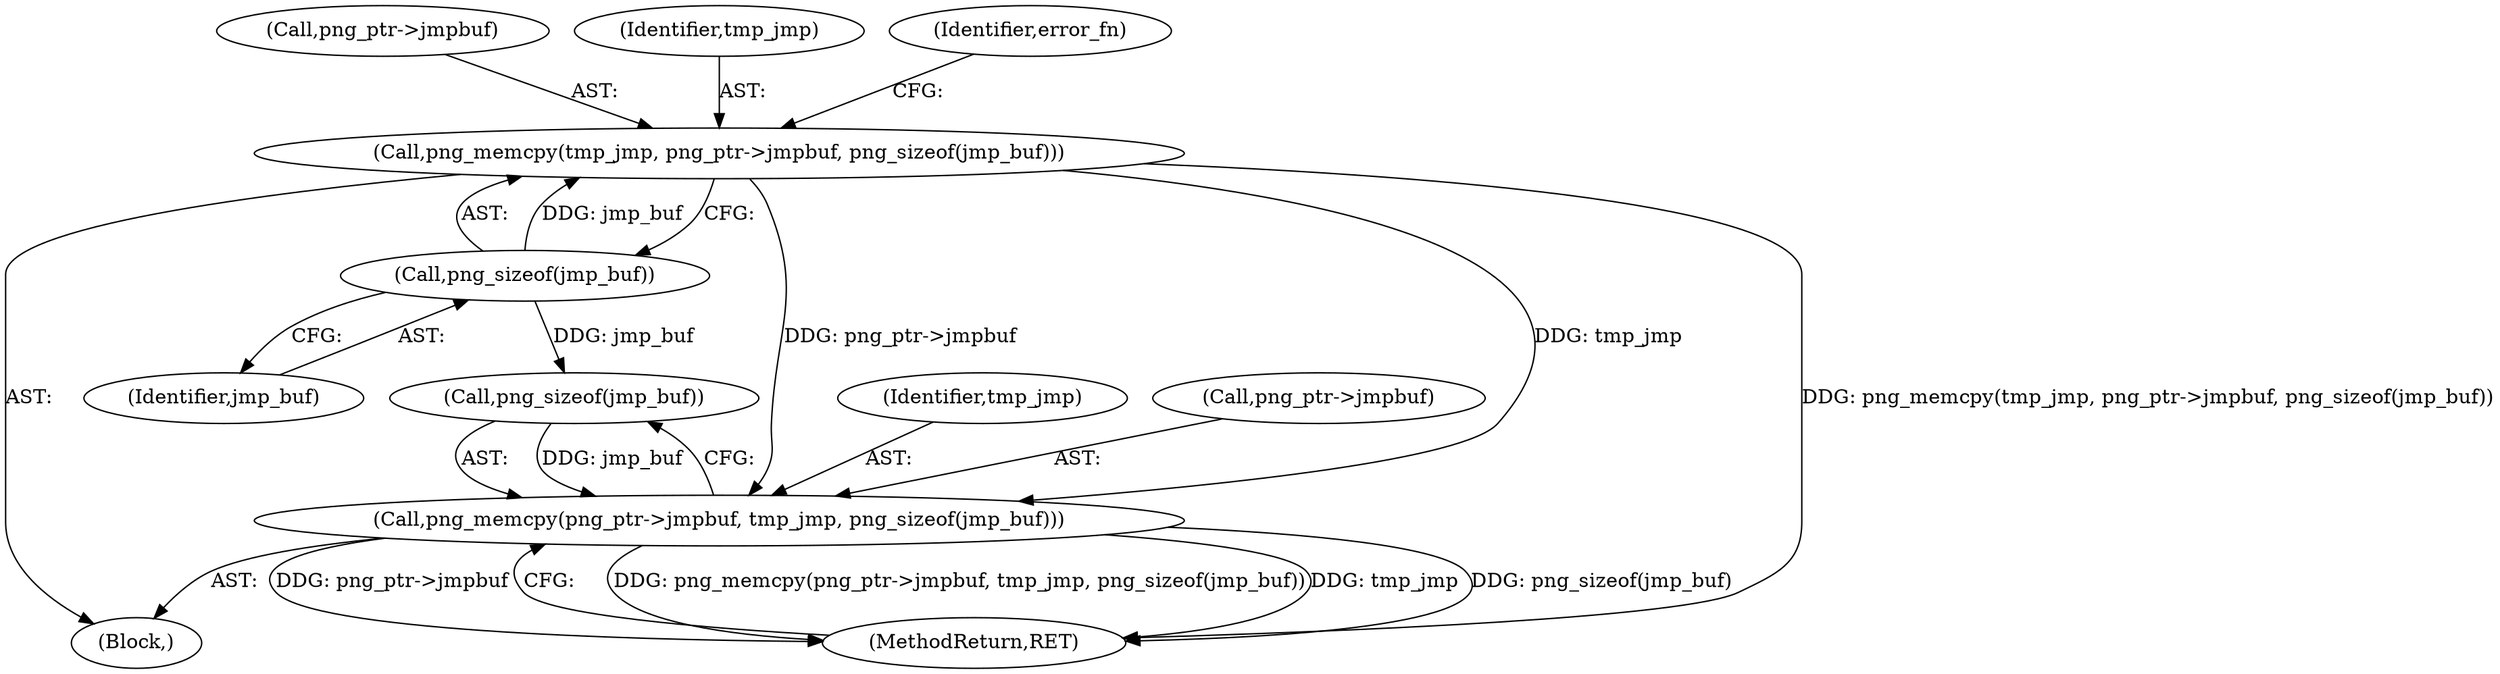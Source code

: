 digraph "0_Chrome_7f3d85b096f66870a15b37c2f40b219b2e292693_27@API" {
"1000160" [label="(Call,png_memcpy(tmp_jmp, png_ptr->jmpbuf, png_sizeof(jmp_buf)))"];
"1000165" [label="(Call,png_sizeof(jmp_buf))"];
"1000212" [label="(Call,png_memcpy(png_ptr->jmpbuf, tmp_jmp, png_sizeof(jmp_buf)))"];
"1000216" [label="(Identifier,tmp_jmp)"];
"1000166" [label="(Identifier,jmp_buf)"];
"1000165" [label="(Call,png_sizeof(jmp_buf))"];
"1000106" [label="(Block,)"];
"1000162" [label="(Call,png_ptr->jmpbuf)"];
"1000161" [label="(Identifier,tmp_jmp)"];
"1000212" [label="(Call,png_memcpy(png_ptr->jmpbuf, tmp_jmp, png_sizeof(jmp_buf)))"];
"1000213" [label="(Call,png_ptr->jmpbuf)"];
"1000168" [label="(Identifier,error_fn)"];
"1000219" [label="(MethodReturn,RET)"];
"1000217" [label="(Call,png_sizeof(jmp_buf))"];
"1000160" [label="(Call,png_memcpy(tmp_jmp, png_ptr->jmpbuf, png_sizeof(jmp_buf)))"];
"1000160" -> "1000106"  [label="AST: "];
"1000160" -> "1000165"  [label="CFG: "];
"1000161" -> "1000160"  [label="AST: "];
"1000162" -> "1000160"  [label="AST: "];
"1000165" -> "1000160"  [label="AST: "];
"1000168" -> "1000160"  [label="CFG: "];
"1000160" -> "1000219"  [label="DDG: png_memcpy(tmp_jmp, png_ptr->jmpbuf, png_sizeof(jmp_buf))"];
"1000165" -> "1000160"  [label="DDG: jmp_buf"];
"1000160" -> "1000212"  [label="DDG: png_ptr->jmpbuf"];
"1000160" -> "1000212"  [label="DDG: tmp_jmp"];
"1000165" -> "1000166"  [label="CFG: "];
"1000166" -> "1000165"  [label="AST: "];
"1000165" -> "1000217"  [label="DDG: jmp_buf"];
"1000212" -> "1000106"  [label="AST: "];
"1000212" -> "1000217"  [label="CFG: "];
"1000213" -> "1000212"  [label="AST: "];
"1000216" -> "1000212"  [label="AST: "];
"1000217" -> "1000212"  [label="AST: "];
"1000219" -> "1000212"  [label="CFG: "];
"1000212" -> "1000219"  [label="DDG: png_memcpy(png_ptr->jmpbuf, tmp_jmp, png_sizeof(jmp_buf))"];
"1000212" -> "1000219"  [label="DDG: tmp_jmp"];
"1000212" -> "1000219"  [label="DDG: png_sizeof(jmp_buf)"];
"1000212" -> "1000219"  [label="DDG: png_ptr->jmpbuf"];
"1000217" -> "1000212"  [label="DDG: jmp_buf"];
}

